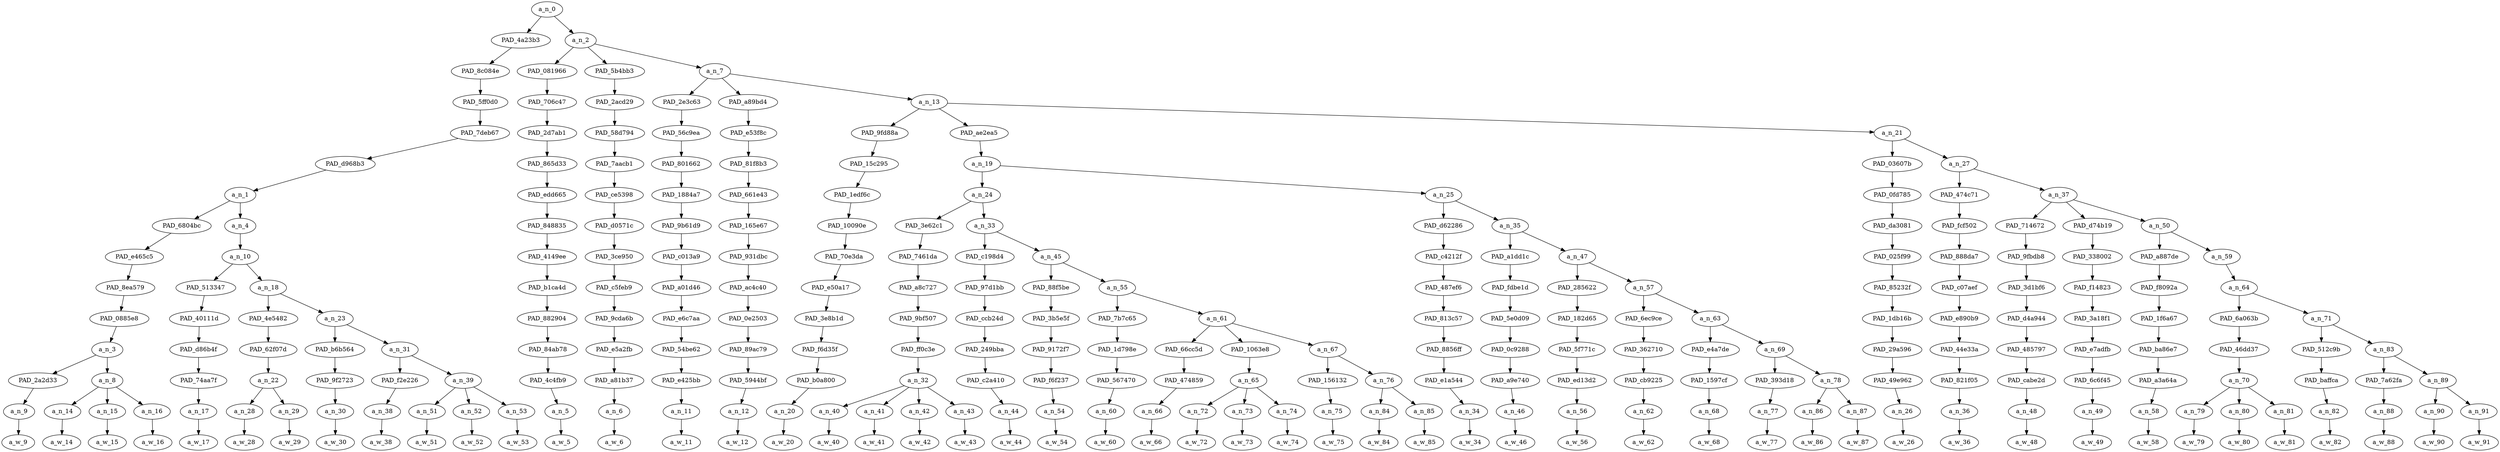 strict digraph "" {
	a_n_0	[div_dir=1,
		index=0,
		level=14,
		pos="9.53493923611111,14!",
		text_span="[0, 1, 2, 3, 4, 5, 6, 7, 8, 9, 10, 11, 12, 13, 14, 15, 16, 17, 18, 19, 20, 21, 22, 23, 24, 25, 26, 27, 28, 29, 30, 31, 32, 33, 34, \
35, 36, 37, 38, 39, 40, 41, 42, 43, 44, 45, 46, 47, 48, 49, 50]",
		value=1.00000000];
	PAD_4a23b3	[div_dir=1,
		index=0,
		level=13,
		pos="3.6875,13!",
		text_span="[0, 1, 2, 3, 4, 5, 6, 7, 8, 9, 10, 11]",
		value=0.23589217];
	a_n_0 -> PAD_4a23b3;
	a_n_2	[div_dir=1,
		index=1,
		level=13,
		pos="15.382378472222223,13!",
		text_span="[12, 13, 14, 15, 16, 17, 18, 19, 20, 21, 22, 23, 24, 25, 26, 27, 28, 29, 30, 31, 32, 33, 34, 35, 36, 37, 38, 39, 40, 41, 42, 43, \
44, 45, 46, 47, 48, 49, 50]",
		value=0.76375456];
	a_n_0 -> a_n_2;
	PAD_8c084e	[div_dir=1,
		index=0,
		level=12,
		pos="3.6875,12!",
		text_span="[0, 1, 2, 3, 4, 5, 6, 7, 8, 9, 10, 11]",
		value=0.23589217];
	PAD_4a23b3 -> PAD_8c084e;
	PAD_5ff0d0	[div_dir=1,
		index=0,
		level=11,
		pos="3.6875,11!",
		text_span="[0, 1, 2, 3, 4, 5, 6, 7, 8, 9, 10, 11]",
		value=0.23589217];
	PAD_8c084e -> PAD_5ff0d0;
	PAD_7deb67	[div_dir=1,
		index=0,
		level=10,
		pos="3.6875,10!",
		text_span="[0, 1, 2, 3, 4, 5, 6, 7, 8, 9, 10, 11]",
		value=0.23589217];
	PAD_5ff0d0 -> PAD_7deb67;
	PAD_d968b3	[div_dir=1,
		index=0,
		level=9,
		pos="3.6875,9!",
		text_span="[0, 1, 2, 3, 4, 5, 6, 7, 8, 9, 10, 11]",
		value=0.23589217];
	PAD_7deb67 -> PAD_d968b3;
	a_n_1	[div_dir=1,
		index=0,
		level=8,
		pos="3.6875,8!",
		text_span="[0, 1, 2, 3, 4, 5, 6, 7, 8, 9, 10, 11]",
		value=0.23589217];
	PAD_d968b3 -> a_n_1;
	PAD_6804bc	[div_dir=1,
		index=0,
		level=7,
		pos="2.0,7!",
		text_span="[0, 1, 2, 3]",
		value=0.14199128];
	a_n_1 -> PAD_6804bc;
	a_n_4	[div_dir=1,
		index=1,
		level=7,
		pos="5.375,7!",
		text_span="[4, 5, 6, 7, 8, 9, 10, 11]",
		value=0.09355342];
	a_n_1 -> a_n_4;
	PAD_e465c5	[div_dir=1,
		index=0,
		level=6,
		pos="2.0,6!",
		text_span="[0, 1, 2, 3]",
		value=0.14199128];
	PAD_6804bc -> PAD_e465c5;
	PAD_8ea579	[div_dir=1,
		index=0,
		level=5,
		pos="2.0,5!",
		text_span="[0, 1, 2, 3]",
		value=0.14199128];
	PAD_e465c5 -> PAD_8ea579;
	PAD_0885e8	[div_dir=1,
		index=0,
		level=4,
		pos="2.0,4!",
		text_span="[0, 1, 2, 3]",
		value=0.14199128];
	PAD_8ea579 -> PAD_0885e8;
	a_n_3	[div_dir=1,
		index=0,
		level=3,
		pos="2.0,3!",
		text_span="[0, 1, 2, 3]",
		value=0.14199128];
	PAD_0885e8 -> a_n_3;
	PAD_2a2d33	[div_dir=1,
		index=1,
		level=2,
		pos="3.0,2!",
		text_span="[3]",
		value=0.08891488];
	a_n_3 -> PAD_2a2d33;
	a_n_8	[div_dir=1,
		index=0,
		level=2,
		pos="1.0,2!",
		text_span="[0, 1, 2]",
		value=0.05264225];
	a_n_3 -> a_n_8;
	a_n_9	[div_dir=1,
		index=3,
		level=1,
		pos="3.0,1!",
		text_span="[3]",
		value=0.08891488];
	PAD_2a2d33 -> a_n_9;
	a_w_9	[div_dir=0,
		index=3,
		level=0,
		pos="3,0!",
		text_span="[3]",
		value=niggers];
	a_n_9 -> a_w_9;
	a_n_14	[div_dir=1,
		index=0,
		level=1,
		pos="0.0,1!",
		text_span="[0]",
		value=0.02373353];
	a_n_8 -> a_n_14;
	a_n_15	[div_dir=1,
		index=1,
		level=1,
		pos="1.0,1!",
		text_span="[1]",
		value=0.01449065];
	a_n_8 -> a_n_15;
	a_n_16	[div_dir=1,
		index=2,
		level=1,
		pos="2.0,1!",
		text_span="[2]",
		value=0.01421254];
	a_n_8 -> a_n_16;
	a_w_14	[div_dir=0,
		index=0,
		level=0,
		pos="0,0!",
		text_span="[0]",
		value=just];
	a_n_14 -> a_w_14;
	a_w_15	[div_dir=0,
		index=1,
		level=0,
		pos="1,0!",
		text_span="[1]",
		value=how];
	a_n_15 -> a_w_15;
	a_w_16	[div_dir=0,
		index=2,
		level=0,
		pos="2,0!",
		text_span="[2]",
		value=many];
	a_n_16 -> a_w_16;
	a_n_10	[div_dir=1,
		index=1,
		level=6,
		pos="5.375,6!",
		text_span="[4, 5, 6, 7, 8, 9, 10, 11]",
		value=0.09347760];
	a_n_4 -> a_n_10;
	PAD_513347	[div_dir=1,
		index=1,
		level=5,
		pos="4.0,5!",
		text_span="[4]",
		value=0.01246571];
	a_n_10 -> PAD_513347;
	a_n_18	[div_dir=1,
		index=2,
		level=5,
		pos="6.75,5!",
		text_span="[5, 6, 7, 8, 9, 10, 11]",
		value=0.08093608];
	a_n_10 -> a_n_18;
	PAD_40111d	[div_dir=1,
		index=1,
		level=4,
		pos="4.0,4!",
		text_span="[4]",
		value=0.01246571];
	PAD_513347 -> PAD_40111d;
	PAD_d86b4f	[div_dir=1,
		index=1,
		level=3,
		pos="4.0,3!",
		text_span="[4]",
		value=0.01246571];
	PAD_40111d -> PAD_d86b4f;
	PAD_74aa7f	[div_dir=1,
		index=2,
		level=2,
		pos="4.0,2!",
		text_span="[4]",
		value=0.01246571];
	PAD_d86b4f -> PAD_74aa7f;
	a_n_17	[div_dir=1,
		index=4,
		level=1,
		pos="4.0,1!",
		text_span="[4]",
		value=0.01246571];
	PAD_74aa7f -> a_n_17;
	a_w_17	[div_dir=0,
		index=4,
		level=0,
		pos="4,0!",
		text_span="[4]",
		value=has];
	a_n_17 -> a_w_17;
	PAD_4e5482	[div_dir=1,
		index=2,
		level=4,
		pos="5.5,4!",
		text_span="[5, 6]",
		value=0.02522785];
	a_n_18 -> PAD_4e5482;
	a_n_23	[div_dir=1,
		index=3,
		level=4,
		pos="8.0,4!",
		text_span="[7, 8, 9, 10, 11]",
		value=0.05563342];
	a_n_18 -> a_n_23;
	PAD_62f07d	[div_dir=1,
		index=2,
		level=3,
		pos="5.5,3!",
		text_span="[5, 6]",
		value=0.02522785];
	PAD_4e5482 -> PAD_62f07d;
	a_n_22	[div_dir=1,
		index=3,
		level=2,
		pos="5.5,2!",
		text_span="[5, 6]",
		value=0.02522785];
	PAD_62f07d -> a_n_22;
	a_n_28	[div_dir=1,
		index=5,
		level=1,
		pos="5.0,1!",
		text_span="[5]",
		value=0.01239660];
	a_n_22 -> a_n_28;
	a_n_29	[div_dir=1,
		index=6,
		level=1,
		pos="6.0,1!",
		text_span="[6]",
		value=0.01276805];
	a_n_22 -> a_n_29;
	a_w_28	[div_dir=0,
		index=5,
		level=0,
		pos="5,0!",
		text_span="[5]",
		value=david];
	a_n_28 -> a_w_28;
	a_w_29	[div_dir=0,
		index=6,
		level=0,
		pos="6,0!",
		text_span="[6]",
		value=duke];
	a_n_29 -> a_w_29;
	PAD_b6b564	[div_dir=1,
		index=3,
		level=3,
		pos="7.0,3!",
		text_span="[7]",
		value=0.01130484];
	a_n_23 -> PAD_b6b564;
	a_n_31	[div_dir=1,
		index=4,
		level=3,
		pos="9.0,3!",
		text_span="[8, 9, 10, 11]",
		value=0.04427998];
	a_n_23 -> a_n_31;
	PAD_9f2723	[div_dir=1,
		index=4,
		level=2,
		pos="7.0,2!",
		text_span="[7]",
		value=0.01130484];
	PAD_b6b564 -> PAD_9f2723;
	a_n_30	[div_dir=1,
		index=7,
		level=1,
		pos="7.0,1!",
		text_span="[7]",
		value=0.01130484];
	PAD_9f2723 -> a_n_30;
	a_w_30	[div_dir=0,
		index=7,
		level=0,
		pos="7,0!",
		text_span="[7]",
		value=defeated];
	a_n_30 -> a_w_30;
	PAD_f2e226	[div_dir=1,
		index=5,
		level=2,
		pos="8.0,2!",
		text_span="[8]",
		value=0.00836303];
	a_n_31 -> PAD_f2e226;
	a_n_39	[div_dir=1,
		index=6,
		level=2,
		pos="10.0,2!",
		text_span="[9, 10, 11]",
		value=0.03586893];
	a_n_31 -> a_n_39;
	a_n_38	[div_dir=1,
		index=8,
		level=1,
		pos="8.0,1!",
		text_span="[8]",
		value=0.00836303];
	PAD_f2e226 -> a_n_38;
	a_w_38	[div_dir=0,
		index=8,
		level=0,
		pos="8,0!",
		text_span="[8]",
		value=in];
	a_n_38 -> a_w_38;
	a_n_51	[div_dir=1,
		index=9,
		level=1,
		pos="9.0,1!",
		text_span="[9]",
		value=0.00827993];
	a_n_39 -> a_n_51;
	a_n_52	[div_dir=1,
		index=10,
		level=1,
		pos="10.0,1!",
		text_span="[10]",
		value=0.01631865];
	a_n_39 -> a_n_52;
	a_n_53	[div_dir=1,
		index=11,
		level=1,
		pos="11.0,1!",
		text_span="[11]",
		value=0.01121909];
	a_n_39 -> a_n_53;
	a_w_51	[div_dir=0,
		index=9,
		level=0,
		pos="9,0!",
		text_span="[9]",
		value=a];
	a_n_51 -> a_w_51;
	a_w_52	[div_dir=0,
		index=10,
		level=0,
		pos="10,0!",
		text_span="[10]",
		value=knife];
	a_n_52 -> a_w_52;
	a_w_53	[div_dir=0,
		index=11,
		level=0,
		pos="11,0!",
		text_span="[11]",
		value=fight];
	a_n_53 -> a_w_53;
	PAD_081966	[div_dir=-1,
		index=1,
		level=12,
		pos="12.0,12!",
		text_span="[12]",
		value=0.00908355];
	a_n_2 -> PAD_081966;
	PAD_5b4bb3	[div_dir=1,
		index=2,
		level=12,
		pos="13.0,12!",
		text_span="[13]",
		value=0.02967281];
	a_n_2 -> PAD_5b4bb3;
	a_n_7	[div_dir=1,
		index=3,
		level=12,
		pos="21.147135416666668,12!",
		text_span="[14, 15, 16, 17, 18, 19, 20, 21, 22, 23, 24, 25, 26, 27, 28, 29, 30, 31, 32, 33, 34, 35, 36, 37, 38, 39, 40, 41, 42, 43, 44, 45, \
46, 47, 48, 49, 50]",
		value=0.72478038];
	a_n_2 -> a_n_7;
	PAD_706c47	[div_dir=-1,
		index=1,
		level=11,
		pos="12.0,11!",
		text_span="[12]",
		value=0.00908355];
	PAD_081966 -> PAD_706c47;
	PAD_2d7ab1	[div_dir=-1,
		index=1,
		level=10,
		pos="12.0,10!",
		text_span="[12]",
		value=0.00908355];
	PAD_706c47 -> PAD_2d7ab1;
	PAD_865d33	[div_dir=-1,
		index=1,
		level=9,
		pos="12.0,9!",
		text_span="[12]",
		value=0.00908355];
	PAD_2d7ab1 -> PAD_865d33;
	PAD_edd665	[div_dir=-1,
		index=1,
		level=8,
		pos="12.0,8!",
		text_span="[12]",
		value=0.00908355];
	PAD_865d33 -> PAD_edd665;
	PAD_848835	[div_dir=-1,
		index=2,
		level=7,
		pos="12.0,7!",
		text_span="[12]",
		value=0.00908355];
	PAD_edd665 -> PAD_848835;
	PAD_4149ee	[div_dir=-1,
		index=2,
		level=6,
		pos="12.0,6!",
		text_span="[12]",
		value=0.00908355];
	PAD_848835 -> PAD_4149ee;
	PAD_b1ca4d	[div_dir=-1,
		index=3,
		level=5,
		pos="12.0,5!",
		text_span="[12]",
		value=0.00908355];
	PAD_4149ee -> PAD_b1ca4d;
	PAD_882904	[div_dir=-1,
		index=4,
		level=4,
		pos="12.0,4!",
		text_span="[12]",
		value=0.00908355];
	PAD_b1ca4d -> PAD_882904;
	PAD_84ab78	[div_dir=-1,
		index=5,
		level=3,
		pos="12.0,3!",
		text_span="[12]",
		value=0.00908355];
	PAD_882904 -> PAD_84ab78;
	PAD_4c4fb9	[div_dir=-1,
		index=7,
		level=2,
		pos="12.0,2!",
		text_span="[12]",
		value=0.00908355];
	PAD_84ab78 -> PAD_4c4fb9;
	a_n_5	[div_dir=-1,
		index=12,
		level=1,
		pos="12.0,1!",
		text_span="[12]",
		value=0.00908355];
	PAD_4c4fb9 -> a_n_5;
	a_w_5	[div_dir=0,
		index=12,
		level=0,
		pos="12,0!",
		text_span="[12]",
		value=did];
	a_n_5 -> a_w_5;
	PAD_2acd29	[div_dir=1,
		index=2,
		level=11,
		pos="13.0,11!",
		text_span="[13]",
		value=0.02967281];
	PAD_5b4bb3 -> PAD_2acd29;
	PAD_58d794	[div_dir=1,
		index=2,
		level=10,
		pos="13.0,10!",
		text_span="[13]",
		value=0.02967281];
	PAD_2acd29 -> PAD_58d794;
	PAD_7aacb1	[div_dir=1,
		index=2,
		level=9,
		pos="13.0,9!",
		text_span="[13]",
		value=0.02967281];
	PAD_58d794 -> PAD_7aacb1;
	PAD_ce5398	[div_dir=1,
		index=2,
		level=8,
		pos="13.0,8!",
		text_span="[13]",
		value=0.02967281];
	PAD_7aacb1 -> PAD_ce5398;
	PAD_d0571c	[div_dir=1,
		index=3,
		level=7,
		pos="13.0,7!",
		text_span="[13]",
		value=0.02967281];
	PAD_ce5398 -> PAD_d0571c;
	PAD_3ce950	[div_dir=1,
		index=3,
		level=6,
		pos="13.0,6!",
		text_span="[13]",
		value=0.02967281];
	PAD_d0571c -> PAD_3ce950;
	PAD_c5feb9	[div_dir=1,
		index=4,
		level=5,
		pos="13.0,5!",
		text_span="[13]",
		value=0.02967281];
	PAD_3ce950 -> PAD_c5feb9;
	PAD_9cda6b	[div_dir=1,
		index=5,
		level=4,
		pos="13.0,4!",
		text_span="[13]",
		value=0.02967281];
	PAD_c5feb9 -> PAD_9cda6b;
	PAD_e5a2fb	[div_dir=1,
		index=6,
		level=3,
		pos="13.0,3!",
		text_span="[13]",
		value=0.02967281];
	PAD_9cda6b -> PAD_e5a2fb;
	PAD_a81b37	[div_dir=1,
		index=8,
		level=2,
		pos="13.0,2!",
		text_span="[13]",
		value=0.02967281];
	PAD_e5a2fb -> PAD_a81b37;
	a_n_6	[div_dir=1,
		index=13,
		level=1,
		pos="13.0,1!",
		text_span="[13]",
		value=0.02967281];
	PAD_a81b37 -> a_n_6;
	a_w_6	[div_dir=0,
		index=13,
		level=0,
		pos="13,0!",
		text_span="[13]",
		value=heimbach];
	a_n_6 -> a_w_6;
	PAD_2e3c63	[div_dir=1,
		index=3,
		level=11,
		pos="14.0,11!",
		text_span="[14]",
		value=0.00997362];
	a_n_7 -> PAD_2e3c63;
	PAD_a89bd4	[div_dir=1,
		index=4,
		level=11,
		pos="15.0,11!",
		text_span="[15]",
		value=0.00995272];
	a_n_7 -> PAD_a89bd4;
	a_n_13	[div_dir=1,
		index=5,
		level=11,
		pos="34.44140625,11!",
		text_span="[16, 17, 18, 19, 20, 21, 22, 23, 24, 25, 26, 27, 28, 29, 30, 31, 32, 33, 34, 35, 36, 37, 38, 39, 40, 41, 42, 43, 44, 45, 46, 47, \
48, 49, 50]",
		value=0.70464306];
	a_n_7 -> a_n_13;
	PAD_56c9ea	[div_dir=1,
		index=3,
		level=10,
		pos="14.0,10!",
		text_span="[14]",
		value=0.00997362];
	PAD_2e3c63 -> PAD_56c9ea;
	PAD_801662	[div_dir=1,
		index=3,
		level=9,
		pos="14.0,9!",
		text_span="[14]",
		value=0.00997362];
	PAD_56c9ea -> PAD_801662;
	PAD_1884a7	[div_dir=1,
		index=3,
		level=8,
		pos="14.0,8!",
		text_span="[14]",
		value=0.00997362];
	PAD_801662 -> PAD_1884a7;
	PAD_9b61d9	[div_dir=1,
		index=4,
		level=7,
		pos="14.0,7!",
		text_span="[14]",
		value=0.00997362];
	PAD_1884a7 -> PAD_9b61d9;
	PAD_c013a9	[div_dir=1,
		index=4,
		level=6,
		pos="14.0,6!",
		text_span="[14]",
		value=0.00997362];
	PAD_9b61d9 -> PAD_c013a9;
	PAD_a01d46	[div_dir=1,
		index=5,
		level=5,
		pos="14.0,5!",
		text_span="[14]",
		value=0.00997362];
	PAD_c013a9 -> PAD_a01d46;
	PAD_e6c7aa	[div_dir=1,
		index=6,
		level=4,
		pos="14.0,4!",
		text_span="[14]",
		value=0.00997362];
	PAD_a01d46 -> PAD_e6c7aa;
	PAD_54be62	[div_dir=1,
		index=7,
		level=3,
		pos="14.0,3!",
		text_span="[14]",
		value=0.00997362];
	PAD_e6c7aa -> PAD_54be62;
	PAD_e425bb	[div_dir=1,
		index=9,
		level=2,
		pos="14.0,2!",
		text_span="[14]",
		value=0.00997362];
	PAD_54be62 -> PAD_e425bb;
	a_n_11	[div_dir=1,
		index=14,
		level=1,
		pos="14.0,1!",
		text_span="[14]",
		value=0.00997362];
	PAD_e425bb -> a_n_11;
	a_w_11	[div_dir=0,
		index=14,
		level=0,
		pos="14,0!",
		text_span="[14]",
		value=show];
	a_n_11 -> a_w_11;
	PAD_e53f8c	[div_dir=1,
		index=4,
		level=10,
		pos="15.0,10!",
		text_span="[15]",
		value=0.00995272];
	PAD_a89bd4 -> PAD_e53f8c;
	PAD_81f8b3	[div_dir=1,
		index=4,
		level=9,
		pos="15.0,9!",
		text_span="[15]",
		value=0.00995272];
	PAD_e53f8c -> PAD_81f8b3;
	PAD_661e43	[div_dir=1,
		index=4,
		level=8,
		pos="15.0,8!",
		text_span="[15]",
		value=0.00995272];
	PAD_81f8b3 -> PAD_661e43;
	PAD_165e67	[div_dir=1,
		index=5,
		level=7,
		pos="15.0,7!",
		text_span="[15]",
		value=0.00995272];
	PAD_661e43 -> PAD_165e67;
	PAD_931dbc	[div_dir=1,
		index=5,
		level=6,
		pos="15.0,6!",
		text_span="[15]",
		value=0.00995272];
	PAD_165e67 -> PAD_931dbc;
	PAD_ac4c40	[div_dir=1,
		index=6,
		level=5,
		pos="15.0,5!",
		text_span="[15]",
		value=0.00995272];
	PAD_931dbc -> PAD_ac4c40;
	PAD_0e2503	[div_dir=1,
		index=7,
		level=4,
		pos="15.0,4!",
		text_span="[15]",
		value=0.00995272];
	PAD_ac4c40 -> PAD_0e2503;
	PAD_89ac79	[div_dir=1,
		index=8,
		level=3,
		pos="15.0,3!",
		text_span="[15]",
		value=0.00995272];
	PAD_0e2503 -> PAD_89ac79;
	PAD_5944bf	[div_dir=1,
		index=10,
		level=2,
		pos="15.0,2!",
		text_span="[15]",
		value=0.00995272];
	PAD_89ac79 -> PAD_5944bf;
	a_n_12	[div_dir=1,
		index=15,
		level=1,
		pos="15.0,1!",
		text_span="[15]",
		value=0.00995272];
	PAD_5944bf -> a_n_12;
	a_w_12	[div_dir=0,
		index=15,
		level=0,
		pos="15,0!",
		text_span="[15]",
		value=you];
	a_n_12 -> a_w_12;
	PAD_9fd88a	[div_dir=-1,
		index=6,
		level=10,
		pos="38.0,10!",
		text_span="[38]",
		value=0.06589454];
	a_n_13 -> PAD_9fd88a;
	PAD_ae2ea5	[div_dir=1,
		index=5,
		level=10,
		pos="25.180989583333336,10!",
		text_span="[16, 17, 18, 19, 20, 21, 22, 23, 24, 25, 26, 27, 28, 29, 30, 31, 32, 33, 34, 35, 36, 37]",
		value=0.42524172];
	a_n_13 -> PAD_ae2ea5;
	a_n_21	[div_dir=1,
		index=7,
		level=10,
		pos="40.143229166666664,10!",
		text_span="[39, 40, 41, 42, 43, 44, 45, 46, 47, 48, 49, 50]",
		value=0.21330917];
	a_n_13 -> a_n_21;
	PAD_15c295	[div_dir=-1,
		index=6,
		level=9,
		pos="38.0,9!",
		text_span="[38]",
		value=0.06589454];
	PAD_9fd88a -> PAD_15c295;
	PAD_1edf6c	[div_dir=-1,
		index=7,
		level=8,
		pos="38.0,8!",
		text_span="[38]",
		value=0.06589454];
	PAD_15c295 -> PAD_1edf6c;
	PAD_10090e	[div_dir=-1,
		index=10,
		level=7,
		pos="38.0,7!",
		text_span="[38]",
		value=0.06589454];
	PAD_1edf6c -> PAD_10090e;
	PAD_70e3da	[div_dir=-1,
		index=12,
		level=6,
		pos="38.0,6!",
		text_span="[38]",
		value=0.06589454];
	PAD_10090e -> PAD_70e3da;
	PAD_e50a17	[div_dir=-1,
		index=15,
		level=5,
		pos="38.0,5!",
		text_span="[38]",
		value=0.06589454];
	PAD_70e3da -> PAD_e50a17;
	PAD_3e8b1d	[div_dir=-1,
		index=18,
		level=4,
		pos="38.0,4!",
		text_span="[38]",
		value=0.06589454];
	PAD_e50a17 -> PAD_3e8b1d;
	PAD_f6d35f	[div_dir=-1,
		index=22,
		level=3,
		pos="38.0,3!",
		text_span="[38]",
		value=0.06589454];
	PAD_3e8b1d -> PAD_f6d35f;
	PAD_b0a800	[div_dir=-1,
		index=26,
		level=2,
		pos="38.0,2!",
		text_span="[38]",
		value=0.06589454];
	PAD_f6d35f -> PAD_b0a800;
	a_n_20	[div_dir=-1,
		index=38,
		level=1,
		pos="38.0,1!",
		text_span="[38]",
		value=0.06589454];
	PAD_b0a800 -> a_n_20;
	a_w_20	[div_dir=0,
		index=38,
		level=0,
		pos="38,0!",
		text_span="[38]",
		value=and1];
	a_n_20 -> a_w_20;
	a_n_19	[div_dir=1,
		index=5,
		level=9,
		pos="25.180989583333336,9!",
		text_span="[16, 17, 18, 19, 20, 21, 22, 23, 24, 25, 26, 27, 28, 29, 30, 31, 32, 33, 34, 35, 36, 37]",
		value=0.42524172];
	PAD_ae2ea5 -> a_n_19;
	a_n_24	[div_dir=1,
		index=5,
		level=8,
		pos="19.369791666666668,8!",
		text_span="[16, 17, 18, 19, 20, 21, 22, 23, 24, 25, 26, 27, 28, 29]",
		value=0.28814908];
	a_n_19 -> a_n_24;
	a_n_25	[div_dir=1,
		index=6,
		level=8,
		pos="30.9921875,8!",
		text_span="[30, 31, 32, 33, 34, 35, 36, 37]",
		value=0.13682710];
	a_n_19 -> a_n_25;
	PAD_3e62c1	[div_dir=1,
		index=6,
		level=7,
		pos="17.5,7!",
		text_span="[16, 17, 18, 19]",
		value=0.04619764];
	a_n_24 -> PAD_3e62c1;
	a_n_33	[div_dir=1,
		index=7,
		level=7,
		pos="21.239583333333336,7!",
		text_span="[20, 21, 22, 23, 24, 25, 26, 27, 28, 29]",
		value=0.24175488];
	a_n_24 -> a_n_33;
	PAD_7461da	[div_dir=1,
		index=6,
		level=6,
		pos="17.5,6!",
		text_span="[16, 17, 18, 19]",
		value=0.04619764];
	PAD_3e62c1 -> PAD_7461da;
	PAD_a8c727	[div_dir=1,
		index=7,
		level=5,
		pos="17.5,5!",
		text_span="[16, 17, 18, 19]",
		value=0.04619764];
	PAD_7461da -> PAD_a8c727;
	PAD_9bf507	[div_dir=1,
		index=8,
		level=4,
		pos="17.5,4!",
		text_span="[16, 17, 18, 19]",
		value=0.04619764];
	PAD_a8c727 -> PAD_9bf507;
	PAD_ff0c3e	[div_dir=1,
		index=9,
		level=3,
		pos="17.5,3!",
		text_span="[16, 17, 18, 19]",
		value=0.04619764];
	PAD_9bf507 -> PAD_ff0c3e;
	a_n_32	[div_dir=1,
		index=11,
		level=2,
		pos="17.5,2!",
		text_span="[16, 17, 18, 19]",
		value=0.04619764];
	PAD_ff0c3e -> a_n_32;
	a_n_40	[div_dir=-1,
		index=16,
		level=1,
		pos="16.0,1!",
		text_span="[16]",
		value=0.00890762];
	a_n_32 -> a_n_40;
	a_n_41	[div_dir=1,
		index=17,
		level=1,
		pos="17.0,1!",
		text_span="[17]",
		value=0.01040927];
	a_n_32 -> a_n_41;
	a_n_42	[div_dir=1,
		index=18,
		level=1,
		pos="18.0,1!",
		text_span="[18]",
		value=0.01303284];
	a_n_32 -> a_n_42;
	a_n_43	[div_dir=1,
		index=19,
		level=1,
		pos="19.0,1!",
		text_span="[19]",
		value=0.01380036];
	a_n_32 -> a_n_43;
	a_w_40	[div_dir=0,
		index=16,
		level=0,
		pos="16,0!",
		text_span="[16]",
		value=all];
	a_n_40 -> a_w_40;
	a_w_41	[div_dir=0,
		index=17,
		level=0,
		pos="17,0!",
		text_span="[17]",
		value=the];
	a_n_41 -> a_w_41;
	a_w_42	[div_dir=0,
		index=18,
		level=0,
		pos="18,0!",
		text_span="[18]",
		value=bullet];
	a_n_42 -> a_w_42;
	a_w_43	[div_dir=0,
		index=19,
		level=0,
		pos="19,0!",
		text_span="[19]",
		value=holes];
	a_n_43 -> a_w_43;
	PAD_c198d4	[div_dir=1,
		index=7,
		level=6,
		pos="20.0,6!",
		text_span="[20]",
		value=0.01138225];
	a_n_33 -> PAD_c198d4;
	a_n_45	[div_dir=1,
		index=8,
		level=6,
		pos="22.479166666666668,6!",
		text_span="[21, 22, 23, 24, 25, 26, 27, 28, 29]",
		value=0.23017295];
	a_n_33 -> a_n_45;
	PAD_97d1bb	[div_dir=1,
		index=8,
		level=5,
		pos="20.0,5!",
		text_span="[20]",
		value=0.01138225];
	PAD_c198d4 -> PAD_97d1bb;
	PAD_ccb24d	[div_dir=1,
		index=9,
		level=4,
		pos="20.0,4!",
		text_span="[20]",
		value=0.01138225];
	PAD_97d1bb -> PAD_ccb24d;
	PAD_249bba	[div_dir=1,
		index=10,
		level=3,
		pos="20.0,3!",
		text_span="[20]",
		value=0.01138225];
	PAD_ccb24d -> PAD_249bba;
	PAD_c2a410	[div_dir=1,
		index=12,
		level=2,
		pos="20.0,2!",
		text_span="[20]",
		value=0.01138225];
	PAD_249bba -> PAD_c2a410;
	a_n_44	[div_dir=1,
		index=20,
		level=1,
		pos="20.0,1!",
		text_span="[20]",
		value=0.01138225];
	PAD_c2a410 -> a_n_44;
	a_w_44	[div_dir=0,
		index=20,
		level=0,
		pos="20,0!",
		text_span="[20]",
		value=that];
	a_n_44 -> a_w_44;
	PAD_88f5be	[div_dir=1,
		index=9,
		level=5,
		pos="21.0,5!",
		text_span="[21]",
		value=0.06024824];
	a_n_45 -> PAD_88f5be;
	a_n_55	[div_dir=1,
		index=10,
		level=5,
		pos="23.958333333333336,5!",
		text_span="[22, 23, 24, 25, 26, 27, 28, 29]",
		value=0.16973911];
	a_n_45 -> a_n_55;
	PAD_3b5e5f	[div_dir=1,
		index=10,
		level=4,
		pos="21.0,4!",
		text_span="[21]",
		value=0.06024824];
	PAD_88f5be -> PAD_3b5e5f;
	PAD_9172f7	[div_dir=1,
		index=11,
		level=3,
		pos="21.0,3!",
		text_span="[21]",
		value=0.06024824];
	PAD_3b5e5f -> PAD_9172f7;
	PAD_f6f237	[div_dir=1,
		index=13,
		level=2,
		pos="21.0,2!",
		text_span="[21]",
		value=0.06024824];
	PAD_9172f7 -> PAD_f6f237;
	a_n_54	[div_dir=1,
		index=21,
		level=1,
		pos="21.0,1!",
		text_span="[21]",
		value=0.06024824];
	PAD_f6f237 -> a_n_54;
	a_w_54	[div_dir=0,
		index=21,
		level=0,
		pos="21,0!",
		text_span="[21]",
		value=niggers1];
	a_n_54 -> a_w_54;
	PAD_7b7c65	[div_dir=1,
		index=11,
		level=4,
		pos="22.0,4!",
		text_span="[22]",
		value=0.00952200];
	a_n_55 -> PAD_7b7c65;
	a_n_61	[div_dir=1,
		index=12,
		level=4,
		pos="25.916666666666668,4!",
		text_span="[23, 24, 25, 26, 27, 28, 29]",
		value=0.16011495];
	a_n_55 -> a_n_61;
	PAD_1d798e	[div_dir=1,
		index=12,
		level=3,
		pos="22.0,3!",
		text_span="[22]",
		value=0.00952200];
	PAD_7b7c65 -> PAD_1d798e;
	PAD_567470	[div_dir=1,
		index=14,
		level=2,
		pos="22.0,2!",
		text_span="[22]",
		value=0.00952200];
	PAD_1d798e -> PAD_567470;
	a_n_60	[div_dir=1,
		index=22,
		level=1,
		pos="22.0,1!",
		text_span="[22]",
		value=0.00952200];
	PAD_567470 -> a_n_60;
	a_w_60	[div_dir=0,
		index=22,
		level=0,
		pos="22,0!",
		text_span="[22]",
		value=have];
	a_n_60 -> a_w_60;
	PAD_66cc5d	[div_dir=1,
		index=14,
		level=3,
		pos="26.0,3!",
		text_span="[26]",
		value=0.07449396];
	a_n_61 -> PAD_66cc5d;
	PAD_1063e8	[div_dir=-1,
		index=13,
		level=3,
		pos="24.0,3!",
		text_span="[23, 24, 25]",
		value=0.04528469];
	a_n_61 -> PAD_1063e8;
	a_n_67	[div_dir=1,
		index=15,
		level=3,
		pos="27.75,3!",
		text_span="[27, 28, 29]",
		value=0.04025724];
	a_n_61 -> a_n_67;
	PAD_474859	[div_dir=1,
		index=16,
		level=2,
		pos="26.0,2!",
		text_span="[26]",
		value=0.07449396];
	PAD_66cc5d -> PAD_474859;
	a_n_66	[div_dir=1,
		index=26,
		level=1,
		pos="26.0,1!",
		text_span="[26]",
		value=0.07449396];
	PAD_474859 -> a_n_66;
	a_w_66	[div_dir=0,
		index=26,
		level=0,
		pos="26,0!",
		text_span="[26]",
		value=and];
	a_n_66 -> a_w_66;
	a_n_65	[div_dir=-1,
		index=15,
		level=2,
		pos="24.0,2!",
		text_span="[23, 24, 25]",
		value=0.04528469];
	PAD_1063e8 -> a_n_65;
	a_n_72	[div_dir=-1,
		index=23,
		level=1,
		pos="23.0,1!",
		text_span="[23]",
		value=0.00878034];
	a_n_65 -> a_n_72;
	a_n_73	[div_dir=-1,
		index=24,
		level=1,
		pos="24.0,1!",
		text_span="[24]",
		value=0.01566977];
	a_n_65 -> a_n_73;
	a_n_74	[div_dir=-1,
		index=25,
		level=1,
		pos="25.0,1!",
		text_span="[25]",
		value=0.02077479];
	a_n_65 -> a_n_74;
	a_w_72	[div_dir=0,
		index=23,
		level=0,
		pos="23,0!",
		text_span="[23]",
		value=put];
	a_n_72 -> a_w_72;
	a_w_73	[div_dir=0,
		index=24,
		level=0,
		pos="24,0!",
		text_span="[24]",
		value=in1];
	a_n_73 -> a_w_73;
	a_w_74	[div_dir=0,
		index=25,
		level=0,
		pos="25,0!",
		text_span="[25]",
		value=him];
	a_n_74 -> a_w_74;
	PAD_156132	[div_dir=1,
		index=17,
		level=2,
		pos="27.0,2!",
		text_span="[27]",
		value=0.01756086];
	a_n_67 -> PAD_156132;
	a_n_76	[div_dir=1,
		index=18,
		level=2,
		pos="28.5,2!",
		text_span="[28, 29]",
		value=0.02263074];
	a_n_67 -> a_n_76;
	a_n_75	[div_dir=1,
		index=27,
		level=1,
		pos="27.0,1!",
		text_span="[27]",
		value=0.01756086];
	PAD_156132 -> a_n_75;
	a_w_75	[div_dir=0,
		index=27,
		level=0,
		pos="27,0!",
		text_span="[27]",
		value=have1];
	a_n_75 -> a_w_75;
	a_n_84	[div_dir=1,
		index=28,
		level=1,
		pos="28.0,1!",
		text_span="[28]",
		value=0.01194625];
	a_n_76 -> a_n_84;
	a_n_85	[div_dir=1,
		index=29,
		level=1,
		pos="29.0,1!",
		text_span="[29]",
		value=0.01065302];
	a_n_76 -> a_n_85;
	a_w_84	[div_dir=0,
		index=28,
		level=0,
		pos="28,0!",
		text_span="[28]",
		value=many1];
	a_n_84 -> a_w_84;
	a_w_85	[div_dir=0,
		index=29,
		level=0,
		pos="29,0!",
		text_span="[29]",
		value=times];
	a_n_85 -> a_w_85;
	PAD_d62286	[div_dir=1,
		index=8,
		level=7,
		pos="30.0,7!",
		text_span="[30]",
		value=0.01004312];
	a_n_25 -> PAD_d62286;
	a_n_35	[div_dir=1,
		index=9,
		level=7,
		pos="31.984375,7!",
		text_span="[31, 32, 33, 34, 35, 36, 37]",
		value=0.12660340];
	a_n_25 -> a_n_35;
	PAD_c4212f	[div_dir=1,
		index=9,
		level=6,
		pos="30.0,6!",
		text_span="[30]",
		value=0.01004312];
	PAD_d62286 -> PAD_c4212f;
	PAD_487ef6	[div_dir=1,
		index=11,
		level=5,
		pos="30.0,5!",
		text_span="[30]",
		value=0.01004312];
	PAD_c4212f -> PAD_487ef6;
	PAD_813c57	[div_dir=1,
		index=13,
		level=4,
		pos="30.0,4!",
		text_span="[30]",
		value=0.01004312];
	PAD_487ef6 -> PAD_813c57;
	PAD_8856ff	[div_dir=1,
		index=16,
		level=3,
		pos="30.0,3!",
		text_span="[30]",
		value=0.01004312];
	PAD_813c57 -> PAD_8856ff;
	PAD_e1a544	[div_dir=1,
		index=19,
		level=2,
		pos="30.0,2!",
		text_span="[30]",
		value=0.01004312];
	PAD_8856ff -> PAD_e1a544;
	a_n_34	[div_dir=1,
		index=30,
		level=1,
		pos="30.0,1!",
		text_span="[30]",
		value=0.01004312];
	PAD_e1a544 -> a_n_34;
	a_w_34	[div_dir=0,
		index=30,
		level=0,
		pos="30,0!",
		text_span="[30]",
		value=has1];
	a_n_34 -> a_w_34;
	PAD_a1dd1c	[div_dir=1,
		index=10,
		level=6,
		pos="31.0,6!",
		text_span="[31]",
		value=0.01210553];
	a_n_35 -> PAD_a1dd1c;
	a_n_47	[div_dir=1,
		index=11,
		level=6,
		pos="32.96875,6!",
		text_span="[32, 33, 34, 35, 36, 37]",
		value=0.11432208];
	a_n_35 -> a_n_47;
	PAD_fdbe1d	[div_dir=1,
		index=12,
		level=5,
		pos="31.0,5!",
		text_span="[31]",
		value=0.01210553];
	PAD_a1dd1c -> PAD_fdbe1d;
	PAD_5e0d09	[div_dir=1,
		index=14,
		level=4,
		pos="31.0,4!",
		text_span="[31]",
		value=0.01210553];
	PAD_fdbe1d -> PAD_5e0d09;
	PAD_0c9288	[div_dir=1,
		index=17,
		level=3,
		pos="31.0,3!",
		text_span="[31]",
		value=0.01210553];
	PAD_5e0d09 -> PAD_0c9288;
	PAD_a9e740	[div_dir=1,
		index=20,
		level=2,
		pos="31.0,2!",
		text_span="[31]",
		value=0.01210553];
	PAD_0c9288 -> PAD_a9e740;
	a_n_46	[div_dir=1,
		index=31,
		level=1,
		pos="31.0,1!",
		text_span="[31]",
		value=0.01210553];
	PAD_a9e740 -> a_n_46;
	a_w_46	[div_dir=0,
		index=31,
		level=0,
		pos="31,0!",
		text_span="[31]",
		value=spencer];
	a_n_46 -> a_w_46;
	PAD_285622	[div_dir=1,
		index=13,
		level=5,
		pos="32.0,5!",
		text_span="[32]",
		value=0.00927494];
	a_n_47 -> PAD_285622;
	a_n_57	[div_dir=1,
		index=14,
		level=5,
		pos="33.9375,5!",
		text_span="[33, 34, 35, 36, 37]",
		value=0.10486691];
	a_n_47 -> a_n_57;
	PAD_182d65	[div_dir=1,
		index=15,
		level=4,
		pos="32.0,4!",
		text_span="[32]",
		value=0.00927494];
	PAD_285622 -> PAD_182d65;
	PAD_5f771c	[div_dir=1,
		index=18,
		level=3,
		pos="32.0,3!",
		text_span="[32]",
		value=0.00927494];
	PAD_182d65 -> PAD_5f771c;
	PAD_ed13d2	[div_dir=1,
		index=21,
		level=2,
		pos="32.0,2!",
		text_span="[32]",
		value=0.00927494];
	PAD_5f771c -> PAD_ed13d2;
	a_n_56	[div_dir=1,
		index=32,
		level=1,
		pos="32.0,1!",
		text_span="[32]",
		value=0.00927494];
	PAD_ed13d2 -> a_n_56;
	a_w_56	[div_dir=0,
		index=32,
		level=0,
		pos="32,0!",
		text_span="[32]",
		value=been];
	a_n_56 -> a_w_56;
	PAD_6ec9ce	[div_dir=1,
		index=16,
		level=4,
		pos="33.0,4!",
		text_span="[33]",
		value=0.01099772];
	a_n_57 -> PAD_6ec9ce;
	a_n_63	[div_dir=1,
		index=17,
		level=4,
		pos="34.875,4!",
		text_span="[34, 35, 36, 37]",
		value=0.09369486];
	a_n_57 -> a_n_63;
	PAD_362710	[div_dir=1,
		index=19,
		level=3,
		pos="33.0,3!",
		text_span="[33]",
		value=0.01099772];
	PAD_6ec9ce -> PAD_362710;
	PAD_cb9225	[div_dir=1,
		index=22,
		level=2,
		pos="33.0,2!",
		text_span="[33]",
		value=0.01099772];
	PAD_362710 -> PAD_cb9225;
	a_n_62	[div_dir=1,
		index=33,
		level=1,
		pos="33.0,1!",
		text_span="[33]",
		value=0.01099772];
	PAD_cb9225 -> a_n_62;
	a_w_62	[div_dir=0,
		index=33,
		level=0,
		pos="33,0!",
		text_span="[33]",
		value=ass];
	a_n_62 -> a_w_62;
	PAD_e4a7de	[div_dir=1,
		index=20,
		level=3,
		pos="34.0,3!",
		text_span="[34]",
		value=0.01654833];
	a_n_63 -> PAD_e4a7de;
	a_n_69	[div_dir=1,
		index=21,
		level=3,
		pos="35.75,3!",
		text_span="[35, 36, 37]",
		value=0.07697264];
	a_n_63 -> a_n_69;
	PAD_1597cf	[div_dir=1,
		index=23,
		level=2,
		pos="34.0,2!",
		text_span="[34]",
		value=0.01654833];
	PAD_e4a7de -> PAD_1597cf;
	a_n_68	[div_dir=1,
		index=34,
		level=1,
		pos="34.0,1!",
		text_span="[34]",
		value=0.01654833];
	PAD_1597cf -> a_n_68;
	a_w_68	[div_dir=0,
		index=34,
		level=0,
		pos="34,0!",
		text_span="[34]",
		value=raped];
	a_n_68 -> a_w_68;
	PAD_393d18	[div_dir=1,
		index=24,
		level=2,
		pos="35.0,2!",
		text_span="[35]",
		value=0.01027613];
	a_n_69 -> PAD_393d18;
	a_n_78	[div_dir=1,
		index=25,
		level=2,
		pos="36.5,2!",
		text_span="[36, 37]",
		value=0.06654172];
	a_n_69 -> a_n_78;
	a_n_77	[div_dir=1,
		index=35,
		level=1,
		pos="35.0,1!",
		text_span="[35]",
		value=0.01027613];
	PAD_393d18 -> a_n_77;
	a_w_77	[div_dir=0,
		index=35,
		level=0,
		pos="35,0!",
		text_span="[35]",
		value=by];
	a_n_77 -> a_w_77;
	a_n_86	[div_dir=1,
		index=36,
		level=1,
		pos="36.0,1!",
		text_span="[36]",
		value=0.01637867];
	a_n_78 -> a_n_86;
	a_n_87	[div_dir=1,
		index=37,
		level=1,
		pos="37.0,1!",
		text_span="[37]",
		value=0.05002048];
	a_n_78 -> a_n_87;
	a_w_86	[div_dir=0,
		index=36,
		level=0,
		pos="36,0!",
		text_span="[36]",
		value=a1];
	a_n_86 -> a_w_86;
	a_w_87	[div_dir=0,
		index=37,
		level=0,
		pos="37,0!",
		text_span="[37]",
		value=nigger];
	a_n_87 -> a_w_87;
	PAD_03607b	[div_dir=1,
		index=7,
		level=9,
		pos="39.0,9!",
		text_span="[39]",
		value=0.02023768];
	a_n_21 -> PAD_03607b;
	a_n_27	[div_dir=1,
		index=8,
		level=9,
		pos="41.28645833333333,9!",
		text_span="[40, 41, 42, 43, 44, 45, 46, 47, 48, 49, 50]",
		value=0.19300416];
	a_n_21 -> a_n_27;
	PAD_0fd785	[div_dir=1,
		index=8,
		level=8,
		pos="39.0,8!",
		text_span="[39]",
		value=0.02023768];
	PAD_03607b -> PAD_0fd785;
	PAD_da3081	[div_dir=1,
		index=11,
		level=7,
		pos="39.0,7!",
		text_span="[39]",
		value=0.02023768];
	PAD_0fd785 -> PAD_da3081;
	PAD_025f99	[div_dir=1,
		index=13,
		level=6,
		pos="39.0,6!",
		text_span="[39]",
		value=0.02023768];
	PAD_da3081 -> PAD_025f99;
	PAD_85232f	[div_dir=1,
		index=16,
		level=5,
		pos="39.0,5!",
		text_span="[39]",
		value=0.02023768];
	PAD_025f99 -> PAD_85232f;
	PAD_1db16b	[div_dir=1,
		index=19,
		level=4,
		pos="39.0,4!",
		text_span="[39]",
		value=0.02023768];
	PAD_85232f -> PAD_1db16b;
	PAD_29a596	[div_dir=1,
		index=23,
		level=3,
		pos="39.0,3!",
		text_span="[39]",
		value=0.02023768];
	PAD_1db16b -> PAD_29a596;
	PAD_49e962	[div_dir=1,
		index=27,
		level=2,
		pos="39.0,2!",
		text_span="[39]",
		value=0.02023768];
	PAD_29a596 -> PAD_49e962;
	a_n_26	[div_dir=1,
		index=39,
		level=1,
		pos="39.0,1!",
		text_span="[39]",
		value=0.02023768];
	PAD_49e962 -> a_n_26;
	a_w_26	[div_dir=0,
		index=39,
		level=0,
		pos="39,0!",
		text_span="[39]",
		value=no];
	a_n_26 -> a_w_26;
	PAD_474c71	[div_dir=-1,
		index=9,
		level=8,
		pos="40.0,8!",
		text_span="[40]",
		value=0.01360522];
	a_n_27 -> PAD_474c71;
	a_n_37	[div_dir=1,
		index=10,
		level=8,
		pos="42.572916666666664,8!",
		text_span="[41, 42, 43, 44, 45, 46, 47, 48, 49, 50]",
		value=0.17935864];
	a_n_27 -> a_n_37;
	PAD_fcf502	[div_dir=-1,
		index=12,
		level=7,
		pos="40.0,7!",
		text_span="[40]",
		value=0.01360522];
	PAD_474c71 -> PAD_fcf502;
	PAD_888da7	[div_dir=-1,
		index=14,
		level=6,
		pos="40.0,6!",
		text_span="[40]",
		value=0.01360522];
	PAD_fcf502 -> PAD_888da7;
	PAD_c07aef	[div_dir=-1,
		index=17,
		level=5,
		pos="40.0,5!",
		text_span="[40]",
		value=0.01360522];
	PAD_888da7 -> PAD_c07aef;
	PAD_e890b9	[div_dir=-1,
		index=20,
		level=4,
		pos="40.0,4!",
		text_span="[40]",
		value=0.01360522];
	PAD_c07aef -> PAD_e890b9;
	PAD_44e33a	[div_dir=-1,
		index=24,
		level=3,
		pos="40.0,3!",
		text_span="[40]",
		value=0.01360522];
	PAD_e890b9 -> PAD_44e33a;
	PAD_821f05	[div_dir=-1,
		index=28,
		level=2,
		pos="40.0,2!",
		text_span="[40]",
		value=0.01360522];
	PAD_44e33a -> PAD_821f05;
	a_n_36	[div_dir=-1,
		index=40,
		level=1,
		pos="40.0,1!",
		text_span="[40]",
		value=0.01360522];
	PAD_821f05 -> a_n_36;
	a_w_36	[div_dir=0,
		index=40,
		level=0,
		pos="40,0!",
		text_span="[40]",
		value=you1];
	a_n_36 -> a_w_36;
	PAD_714672	[div_dir=1,
		index=13,
		level=7,
		pos="41.0,7!",
		text_span="[41]",
		value=0.01003085];
	a_n_37 -> PAD_714672;
	PAD_d74b19	[div_dir=-1,
		index=14,
		level=7,
		pos="42.0,7!",
		text_span="[42]",
		value=0.00830325];
	a_n_37 -> PAD_d74b19;
	a_n_50	[div_dir=1,
		index=15,
		level=7,
		pos="44.71875,7!",
		text_span="[43, 44, 45, 46, 47, 48, 49, 50]",
		value=0.16097904];
	a_n_37 -> a_n_50;
	PAD_9fbdb8	[div_dir=1,
		index=15,
		level=6,
		pos="41.0,6!",
		text_span="[41]",
		value=0.01003085];
	PAD_714672 -> PAD_9fbdb8;
	PAD_3d1bf6	[div_dir=1,
		index=18,
		level=5,
		pos="41.0,5!",
		text_span="[41]",
		value=0.01003085];
	PAD_9fbdb8 -> PAD_3d1bf6;
	PAD_d4a944	[div_dir=1,
		index=21,
		level=4,
		pos="41.0,4!",
		text_span="[41]",
		value=0.01003085];
	PAD_3d1bf6 -> PAD_d4a944;
	PAD_485797	[div_dir=1,
		index=25,
		level=3,
		pos="41.0,3!",
		text_span="[41]",
		value=0.01003085];
	PAD_d4a944 -> PAD_485797;
	PAD_cabe2d	[div_dir=1,
		index=29,
		level=2,
		pos="41.0,2!",
		text_span="[41]",
		value=0.01003085];
	PAD_485797 -> PAD_cabe2d;
	a_n_48	[div_dir=1,
		index=41,
		level=1,
		pos="41.0,1!",
		text_span="[41]",
		value=0.01003085];
	PAD_cabe2d -> a_n_48;
	a_w_48	[div_dir=0,
		index=41,
		level=0,
		pos="41,0!",
		text_span="[41]",
		value=can];
	a_n_48 -> a_w_48;
	PAD_338002	[div_dir=-1,
		index=16,
		level=6,
		pos="42.0,6!",
		text_span="[42]",
		value=0.00830325];
	PAD_d74b19 -> PAD_338002;
	PAD_f14823	[div_dir=-1,
		index=19,
		level=5,
		pos="42.0,5!",
		text_span="[42]",
		value=0.00830325];
	PAD_338002 -> PAD_f14823;
	PAD_3a18f1	[div_dir=-1,
		index=22,
		level=4,
		pos="42.0,4!",
		text_span="[42]",
		value=0.00830325];
	PAD_f14823 -> PAD_3a18f1;
	PAD_e7adfb	[div_dir=-1,
		index=26,
		level=3,
		pos="42.0,3!",
		text_span="[42]",
		value=0.00830325];
	PAD_3a18f1 -> PAD_e7adfb;
	PAD_6c6f45	[div_dir=-1,
		index=30,
		level=2,
		pos="42.0,2!",
		text_span="[42]",
		value=0.00830325];
	PAD_e7adfb -> PAD_6c6f45;
	a_n_49	[div_dir=-1,
		index=42,
		level=1,
		pos="42.0,1!",
		text_span="[42]",
		value=0.00830325];
	PAD_6c6f45 -> a_n_49;
	a_w_49	[div_dir=0,
		index=42,
		level=0,
		pos="42,0!",
		text_span="[42]",
		value=not];
	a_n_49 -> a_w_49;
	PAD_a887de	[div_dir=1,
		index=17,
		level=6,
		pos="43.0,6!",
		text_span="[43]",
		value=0.01026255];
	a_n_50 -> PAD_a887de;
	a_n_59	[div_dir=1,
		index=18,
		level=6,
		pos="46.4375,6!",
		text_span="[44, 45, 46, 47, 48, 49, 50]",
		value=0.15066656];
	a_n_50 -> a_n_59;
	PAD_f8092a	[div_dir=1,
		index=20,
		level=5,
		pos="43.0,5!",
		text_span="[43]",
		value=0.01026255];
	PAD_a887de -> PAD_f8092a;
	PAD_1f6a67	[div_dir=1,
		index=23,
		level=4,
		pos="43.0,4!",
		text_span="[43]",
		value=0.01026255];
	PAD_f8092a -> PAD_1f6a67;
	PAD_ba86e7	[div_dir=1,
		index=27,
		level=3,
		pos="43.0,3!",
		text_span="[43]",
		value=0.01026255];
	PAD_1f6a67 -> PAD_ba86e7;
	PAD_a3a64a	[div_dir=1,
		index=31,
		level=2,
		pos="43.0,2!",
		text_span="[43]",
		value=0.01026255];
	PAD_ba86e7 -> PAD_a3a64a;
	a_n_58	[div_dir=1,
		index=43,
		level=1,
		pos="43.0,1!",
		text_span="[43]",
		value=0.01026255];
	PAD_a3a64a -> a_n_58;
	a_w_58	[div_dir=0,
		index=43,
		level=0,
		pos="43,0!",
		text_span="[43]",
		value=count];
	a_n_58 -> a_w_58;
	a_n_64	[div_dir=1,
		index=21,
		level=5,
		pos="46.4375,5!",
		text_span="[44, 45, 46, 47, 48, 49, 50]",
		value=0.15061889];
	a_n_59 -> a_n_64;
	PAD_6a063b	[div_dir=1,
		index=24,
		level=4,
		pos="45.0,4!",
		text_span="[44, 45, 46]",
		value=0.03673965];
	a_n_64 -> PAD_6a063b;
	a_n_71	[div_dir=1,
		index=25,
		level=4,
		pos="47.875,4!",
		text_span="[47, 48, 49, 50]",
		value=0.11383157];
	a_n_64 -> a_n_71;
	PAD_46dd37	[div_dir=1,
		index=28,
		level=3,
		pos="45.0,3!",
		text_span="[44, 45, 46]",
		value=0.03673965];
	PAD_6a063b -> PAD_46dd37;
	a_n_70	[div_dir=1,
		index=32,
		level=2,
		pos="45.0,2!",
		text_span="[44, 45, 46]",
		value=0.03673965];
	PAD_46dd37 -> a_n_70;
	a_n_79	[div_dir=1,
		index=44,
		level=1,
		pos="44.0,1!",
		text_span="[44]",
		value=0.01350023];
	a_n_70 -> a_n_79;
	a_n_80	[div_dir=1,
		index=45,
		level=1,
		pos="45.0,1!",
		text_span="[45]",
		value=0.01017141];
	a_n_70 -> a_n_80;
	a_n_81	[div_dir=1,
		index=46,
		level=1,
		pos="46.0,1!",
		text_span="[46]",
		value=0.01301205];
	a_n_70 -> a_n_81;
	a_w_79	[div_dir=0,
		index=44,
		level=0,
		pos="44,0!",
		text_span="[44]",
		value=the1];
	a_n_79 -> a_w_79;
	a_w_80	[div_dir=0,
		index=45,
		level=0,
		pos="45,0!",
		text_span="[45]",
		value=times1];
	a_n_80 -> a_w_80;
	a_w_81	[div_dir=0,
		index=46,
		level=0,
		pos="46,0!",
		text_span="[46]",
		value=money];
	a_n_81 -> a_w_81;
	PAD_512c9b	[div_dir=-1,
		index=29,
		level=3,
		pos="47.0,3!",
		text_span="[47]",
		value=0.00935204];
	a_n_71 -> PAD_512c9b;
	a_n_83	[div_dir=1,
		index=30,
		level=3,
		pos="48.75,3!",
		text_span="[48, 49, 50]",
		value=0.10445686];
	a_n_71 -> a_n_83;
	PAD_baffca	[div_dir=-1,
		index=33,
		level=2,
		pos="47.0,2!",
		text_span="[47]",
		value=0.00935204];
	PAD_512c9b -> PAD_baffca;
	a_n_82	[div_dir=-1,
		index=47,
		level=1,
		pos="47.0,1!",
		text_span="[47]",
		value=0.00935204];
	PAD_baffca -> a_n_82;
	a_w_82	[div_dir=0,
		index=47,
		level=0,
		pos="47,0!",
		text_span="[47]",
		value=was];
	a_n_82 -> a_w_82;
	PAD_7a62fa	[div_dir=1,
		index=34,
		level=2,
		pos="48.0,2!",
		text_span="[48]",
		value=0.01082186];
	a_n_83 -> PAD_7a62fa;
	a_n_89	[div_dir=1,
		index=35,
		level=2,
		pos="49.5,2!",
		text_span="[49, 50]",
		value=0.09359608];
	a_n_83 -> a_n_89;
	a_n_88	[div_dir=1,
		index=48,
		level=1,
		pos="48.0,1!",
		text_span="[48]",
		value=0.01082186];
	PAD_7a62fa -> a_n_88;
	a_w_88	[div_dir=0,
		index=48,
		level=0,
		pos="48,0!",
		text_span="[48]",
		value=exchanged];
	a_n_88 -> a_w_88;
	a_n_90	[div_dir=-1,
		index=49,
		level=1,
		pos="49.0,1!",
		text_span="[49]",
		value=0.01048594];
	a_n_89 -> a_n_90;
	a_n_91	[div_dir=1,
		index=50,
		level=1,
		pos="50.0,1!",
		text_span="[50]",
		value=0.08308300];
	a_n_89 -> a_n_91;
	a_w_90	[div_dir=0,
		index=49,
		level=0,
		pos="49,0!",
		text_span="[49]",
		value=beforehand];
	a_n_90 -> a_w_90;
	a_w_91	[div_dir=0,
		index=50,
		level=0,
		pos="50,0!",
		text_span="[50]",
		value=mpcstatusupdates];
	a_n_91 -> a_w_91;
}
